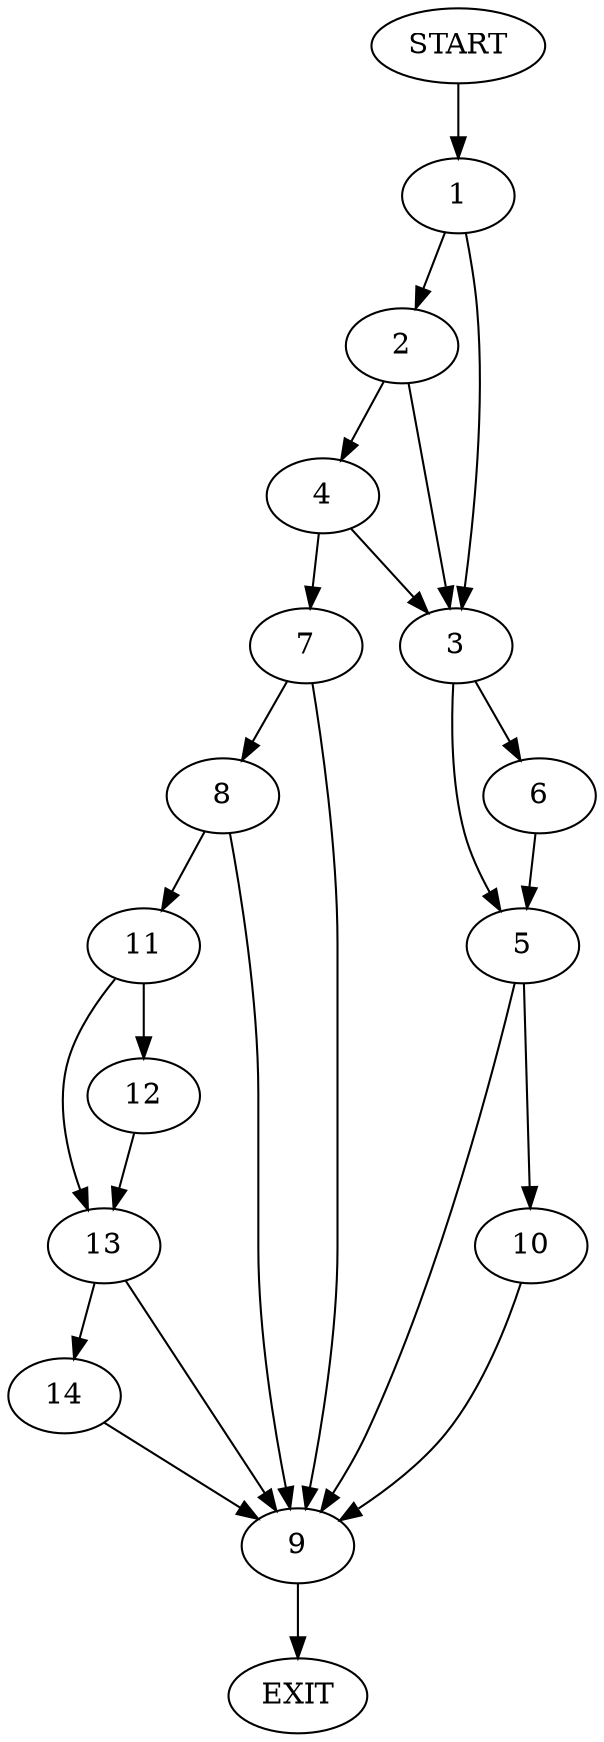 digraph {
0 [label="START"]
15 [label="EXIT"]
0 -> 1
1 -> 2
1 -> 3
2 -> 3
2 -> 4
3 -> 5
3 -> 6
4 -> 3
4 -> 7
7 -> 8
7 -> 9
6 -> 5
5 -> 9
5 -> 10
10 -> 9
9 -> 15
8 -> 9
8 -> 11
11 -> 12
11 -> 13
13 -> 9
13 -> 14
12 -> 13
14 -> 9
}

